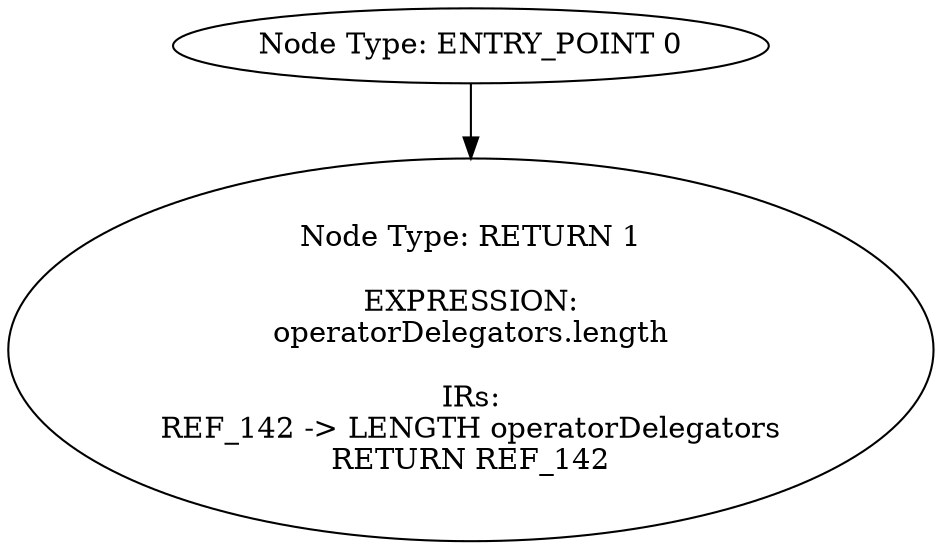 digraph{
0[label="Node Type: ENTRY_POINT 0
"];
0->1;
1[label="Node Type: RETURN 1

EXPRESSION:
operatorDelegators.length

IRs:
REF_142 -> LENGTH operatorDelegators
RETURN REF_142"];
}
